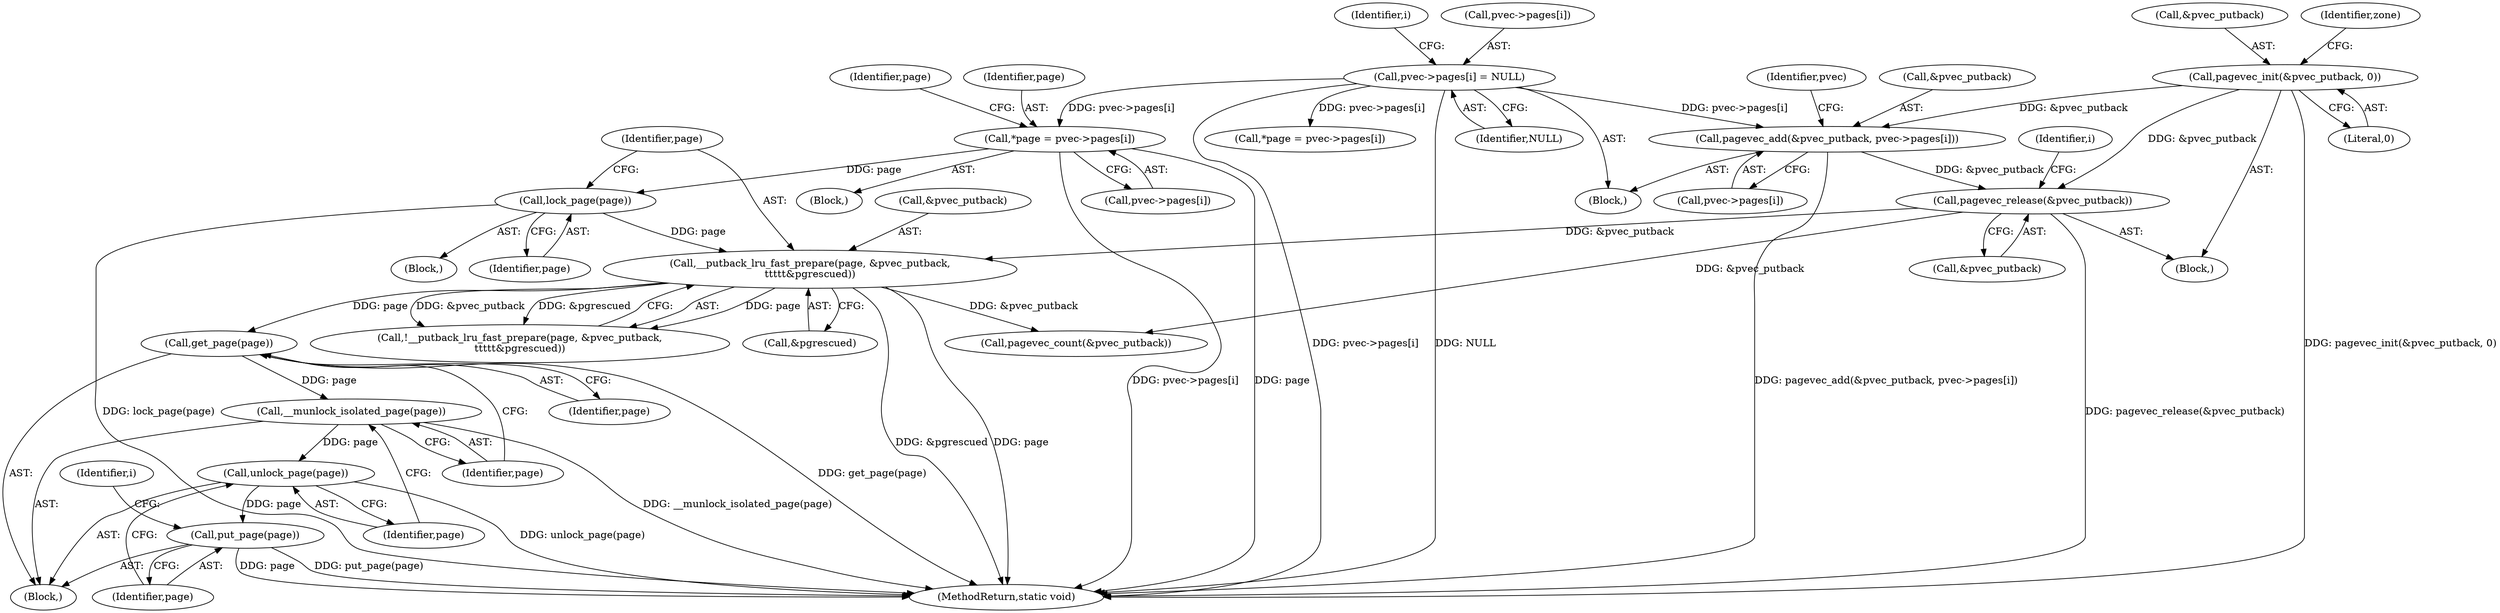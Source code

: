 digraph "0_linux_70feee0e1ef331b22cc51f383d532a0d043fbdcc@pointer" {
"1000227" [label="(Call,get_page(page))"];
"1000220" [label="(Call,__putback_lru_fast_prepare(page, &pvec_putback,\n\t\t\t\t\t&pgrescued))"];
"1000216" [label="(Call,lock_page(page))"];
"1000206" [label="(Call,*page = pvec->pages[i])"];
"1000178" [label="(Call,pvec->pages[i] = NULL)"];
"1000192" [label="(Call,pagevec_release(&pvec_putback))"];
"1000129" [label="(Call,pagevec_init(&pvec_putback, 0))"];
"1000170" [label="(Call,pagevec_add(&pvec_putback, pvec->pages[i]))"];
"1000229" [label="(Call,__munlock_isolated_page(page))"];
"1000231" [label="(Call,unlock_page(page))"];
"1000233" [label="(Call,put_page(page))"];
"1000214" [label="(Identifier,page)"];
"1000193" [label="(Call,&pvec_putback)"];
"1000219" [label="(Call,!__putback_lru_fast_prepare(page, &pvec_putback,\n\t\t\t\t\t&pgrescued))"];
"1000217" [label="(Identifier,page)"];
"1000170" [label="(Call,pagevec_add(&pvec_putback, pvec->pages[i]))"];
"1000129" [label="(Call,pagevec_init(&pvec_putback, 0))"];
"1000130" [label="(Call,&pvec_putback)"];
"1000232" [label="(Identifier,page)"];
"1000243" [label="(MethodReturn,static void)"];
"1000207" [label="(Identifier,page)"];
"1000216" [label="(Call,lock_page(page))"];
"1000208" [label="(Call,pvec->pages[i])"];
"1000203" [label="(Identifier,i)"];
"1000132" [label="(Literal,0)"];
"1000230" [label="(Identifier,page)"];
"1000224" [label="(Call,&pgrescued)"];
"1000171" [label="(Call,&pvec_putback)"];
"1000173" [label="(Call,pvec->pages[i])"];
"1000144" [label="(Identifier,i)"];
"1000206" [label="(Call,*page = pvec->pages[i])"];
"1000220" [label="(Call,__putback_lru_fast_prepare(page, &pvec_putback,\n\t\t\t\t\t&pgrescued))"];
"1000226" [label="(Block,)"];
"1000147" [label="(Call,*page = pvec->pages[i])"];
"1000215" [label="(Block,)"];
"1000236" [label="(Call,pagevec_count(&pvec_putback))"];
"1000135" [label="(Identifier,zone)"];
"1000181" [label="(Identifier,pvec)"];
"1000222" [label="(Call,&pvec_putback)"];
"1000233" [label="(Call,put_page(page))"];
"1000228" [label="(Identifier,page)"];
"1000192" [label="(Call,pagevec_release(&pvec_putback))"];
"1000227" [label="(Call,get_page(page))"];
"1000184" [label="(Identifier,NULL)"];
"1000178" [label="(Call,pvec->pages[i] = NULL)"];
"1000231" [label="(Call,unlock_page(page))"];
"1000204" [label="(Block,)"];
"1000112" [label="(Block,)"];
"1000234" [label="(Identifier,page)"];
"1000179" [label="(Call,pvec->pages[i])"];
"1000197" [label="(Identifier,i)"];
"1000221" [label="(Identifier,page)"];
"1000145" [label="(Block,)"];
"1000229" [label="(Call,__munlock_isolated_page(page))"];
"1000227" -> "1000226"  [label="AST: "];
"1000227" -> "1000228"  [label="CFG: "];
"1000228" -> "1000227"  [label="AST: "];
"1000230" -> "1000227"  [label="CFG: "];
"1000227" -> "1000243"  [label="DDG: get_page(page)"];
"1000220" -> "1000227"  [label="DDG: page"];
"1000227" -> "1000229"  [label="DDG: page"];
"1000220" -> "1000219"  [label="AST: "];
"1000220" -> "1000224"  [label="CFG: "];
"1000221" -> "1000220"  [label="AST: "];
"1000222" -> "1000220"  [label="AST: "];
"1000224" -> "1000220"  [label="AST: "];
"1000219" -> "1000220"  [label="CFG: "];
"1000220" -> "1000243"  [label="DDG: page"];
"1000220" -> "1000243"  [label="DDG: &pgrescued"];
"1000220" -> "1000219"  [label="DDG: page"];
"1000220" -> "1000219"  [label="DDG: &pvec_putback"];
"1000220" -> "1000219"  [label="DDG: &pgrescued"];
"1000216" -> "1000220"  [label="DDG: page"];
"1000192" -> "1000220"  [label="DDG: &pvec_putback"];
"1000220" -> "1000236"  [label="DDG: &pvec_putback"];
"1000216" -> "1000215"  [label="AST: "];
"1000216" -> "1000217"  [label="CFG: "];
"1000217" -> "1000216"  [label="AST: "];
"1000221" -> "1000216"  [label="CFG: "];
"1000216" -> "1000243"  [label="DDG: lock_page(page)"];
"1000206" -> "1000216"  [label="DDG: page"];
"1000206" -> "1000204"  [label="AST: "];
"1000206" -> "1000208"  [label="CFG: "];
"1000207" -> "1000206"  [label="AST: "];
"1000208" -> "1000206"  [label="AST: "];
"1000214" -> "1000206"  [label="CFG: "];
"1000206" -> "1000243"  [label="DDG: pvec->pages[i]"];
"1000206" -> "1000243"  [label="DDG: page"];
"1000178" -> "1000206"  [label="DDG: pvec->pages[i]"];
"1000178" -> "1000145"  [label="AST: "];
"1000178" -> "1000184"  [label="CFG: "];
"1000179" -> "1000178"  [label="AST: "];
"1000184" -> "1000178"  [label="AST: "];
"1000144" -> "1000178"  [label="CFG: "];
"1000178" -> "1000243"  [label="DDG: pvec->pages[i]"];
"1000178" -> "1000243"  [label="DDG: NULL"];
"1000178" -> "1000147"  [label="DDG: pvec->pages[i]"];
"1000178" -> "1000170"  [label="DDG: pvec->pages[i]"];
"1000192" -> "1000112"  [label="AST: "];
"1000192" -> "1000193"  [label="CFG: "];
"1000193" -> "1000192"  [label="AST: "];
"1000197" -> "1000192"  [label="CFG: "];
"1000192" -> "1000243"  [label="DDG: pagevec_release(&pvec_putback)"];
"1000129" -> "1000192"  [label="DDG: &pvec_putback"];
"1000170" -> "1000192"  [label="DDG: &pvec_putback"];
"1000192" -> "1000236"  [label="DDG: &pvec_putback"];
"1000129" -> "1000112"  [label="AST: "];
"1000129" -> "1000132"  [label="CFG: "];
"1000130" -> "1000129"  [label="AST: "];
"1000132" -> "1000129"  [label="AST: "];
"1000135" -> "1000129"  [label="CFG: "];
"1000129" -> "1000243"  [label="DDG: pagevec_init(&pvec_putback, 0)"];
"1000129" -> "1000170"  [label="DDG: &pvec_putback"];
"1000170" -> "1000145"  [label="AST: "];
"1000170" -> "1000173"  [label="CFG: "];
"1000171" -> "1000170"  [label="AST: "];
"1000173" -> "1000170"  [label="AST: "];
"1000181" -> "1000170"  [label="CFG: "];
"1000170" -> "1000243"  [label="DDG: pagevec_add(&pvec_putback, pvec->pages[i])"];
"1000229" -> "1000226"  [label="AST: "];
"1000229" -> "1000230"  [label="CFG: "];
"1000230" -> "1000229"  [label="AST: "];
"1000232" -> "1000229"  [label="CFG: "];
"1000229" -> "1000243"  [label="DDG: __munlock_isolated_page(page)"];
"1000229" -> "1000231"  [label="DDG: page"];
"1000231" -> "1000226"  [label="AST: "];
"1000231" -> "1000232"  [label="CFG: "];
"1000232" -> "1000231"  [label="AST: "];
"1000234" -> "1000231"  [label="CFG: "];
"1000231" -> "1000243"  [label="DDG: unlock_page(page)"];
"1000231" -> "1000233"  [label="DDG: page"];
"1000233" -> "1000226"  [label="AST: "];
"1000233" -> "1000234"  [label="CFG: "];
"1000234" -> "1000233"  [label="AST: "];
"1000203" -> "1000233"  [label="CFG: "];
"1000233" -> "1000243"  [label="DDG: put_page(page)"];
"1000233" -> "1000243"  [label="DDG: page"];
}
